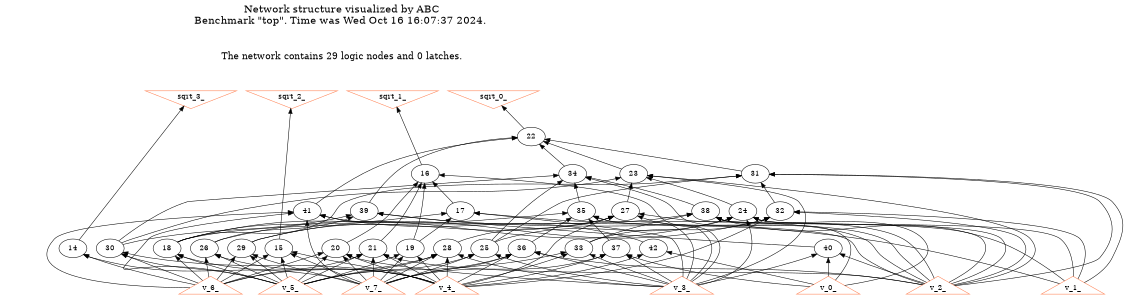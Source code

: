 # Network structure generated by ABC

digraph network {
size = "7.5,10";
center = true;
edge [dir = back];

{
  node [shape = plaintext];
  edge [style = invis];
  LevelTitle1 [label=""];
  LevelTitle2 [label=""];
  Level5 [label = ""];
  Level4 [label = ""];
  Level3 [label = ""];
  Level2 [label = ""];
  Level1 [label = ""];
  Level0 [label = ""];
  LevelTitle1 ->  LevelTitle2 ->  Level5 ->  Level4 ->  Level3 ->  Level2 ->  Level1 ->  Level0;
}

{
  rank = same;
  LevelTitle1;
  title1 [shape=plaintext,
          fontsize=20,
          fontname = "Times-Roman",
          label="Network structure visualized by ABC\nBenchmark \"top\". Time was Wed Oct 16 16:07:37 2024. "
         ];
}

{
  rank = same;
  LevelTitle2;
  title2 [shape=plaintext,
          fontsize=18,
          fontname = "Times-Roman",
          label="The network contains 29 logic nodes and 0 latches.\n"
         ];
}

{
  rank = same;
  Level5;
  Node9 [label = "sqrt_3_", shape = invtriangle, color = coral, fillcolor = coral];
  Node10 [label = "sqrt_2_", shape = invtriangle, color = coral, fillcolor = coral];
  Node11 [label = "sqrt_1_", shape = invtriangle, color = coral, fillcolor = coral];
  Node12 [label = "sqrt_0_", shape = invtriangle, color = coral, fillcolor = coral];
}

{
  rank = same;
  Level4;
  Node22 [label = "22\n", shape = ellipse];
}

{
  rank = same;
  Level3;
  Node16 [label = "16\n", shape = ellipse];
  Node23 [label = "23\n", shape = ellipse];
  Node31 [label = "31\n", shape = ellipse];
  Node34 [label = "34\n", shape = ellipse];
}

{
  rank = same;
  Level2;
  Node17 [label = "17\n", shape = ellipse];
  Node24 [label = "24\n", shape = ellipse];
  Node27 [label = "27\n", shape = ellipse];
  Node32 [label = "32\n", shape = ellipse];
  Node35 [label = "35\n", shape = ellipse];
  Node38 [label = "38\n", shape = ellipse];
  Node39 [label = "39\n", shape = ellipse];
  Node41 [label = "41\n", shape = ellipse];
}

{
  rank = same;
  Level1;
  Node14 [label = "14\n", shape = ellipse];
  Node15 [label = "15\n", shape = ellipse];
  Node18 [label = "18\n", shape = ellipse];
  Node19 [label = "19\n", shape = ellipse];
  Node20 [label = "20\n", shape = ellipse];
  Node21 [label = "21\n", shape = ellipse];
  Node25 [label = "25\n", shape = ellipse];
  Node26 [label = "26\n", shape = ellipse];
  Node28 [label = "28\n", shape = ellipse];
  Node29 [label = "29\n", shape = ellipse];
  Node30 [label = "30\n", shape = ellipse];
  Node33 [label = "33\n", shape = ellipse];
  Node36 [label = "36\n", shape = ellipse];
  Node37 [label = "37\n", shape = ellipse];
  Node40 [label = "40\n", shape = ellipse];
  Node42 [label = "42\n", shape = ellipse];
}

{
  rank = same;
  Level0;
  Node1 [label = "v_6_", shape = triangle, color = coral, fillcolor = coral];
  Node2 [label = "v_7_", shape = triangle, color = coral, fillcolor = coral];
  Node3 [label = "v_4_", shape = triangle, color = coral, fillcolor = coral];
  Node4 [label = "v_5_", shape = triangle, color = coral, fillcolor = coral];
  Node5 [label = "v_2_", shape = triangle, color = coral, fillcolor = coral];
  Node6 [label = "v_3_", shape = triangle, color = coral, fillcolor = coral];
  Node7 [label = "v_0_", shape = triangle, color = coral, fillcolor = coral];
  Node8 [label = "v_1_", shape = triangle, color = coral, fillcolor = coral];
}

title1 -> title2 [style = invis];
title2 -> Node9 [style = invis];
title2 -> Node10 [style = invis];
title2 -> Node11 [style = invis];
title2 -> Node12 [style = invis];
Node9 -> Node10 [style = invis];
Node10 -> Node11 [style = invis];
Node11 -> Node12 [style = invis];
Node9 -> Node14 [style = solid];
Node10 -> Node15 [style = solid];
Node11 -> Node16 [style = solid];
Node12 -> Node22 [style = solid];
Node14 -> Node1 [style = solid];
Node14 -> Node2 [style = solid];
Node15 -> Node1 [style = solid];
Node15 -> Node2 [style = solid];
Node15 -> Node3 [style = solid];
Node15 -> Node4 [style = solid];
Node16 -> Node17 [style = solid];
Node16 -> Node19 [style = solid];
Node16 -> Node20 [style = solid];
Node16 -> Node21 [style = solid];
Node16 -> Node6 [style = solid];
Node17 -> Node18 [style = solid];
Node17 -> Node19 [style = solid];
Node17 -> Node5 [style = solid];
Node17 -> Node6 [style = solid];
Node18 -> Node1 [style = solid];
Node18 -> Node3 [style = solid];
Node18 -> Node4 [style = solid];
Node19 -> Node2 [style = solid];
Node19 -> Node3 [style = solid];
Node19 -> Node4 [style = solid];
Node20 -> Node1 [style = solid];
Node20 -> Node2 [style = solid];
Node20 -> Node3 [style = solid];
Node20 -> Node4 [style = solid];
Node20 -> Node6 [style = solid];
Node21 -> Node1 [style = solid];
Node21 -> Node2 [style = solid];
Node21 -> Node3 [style = solid];
Node21 -> Node4 [style = solid];
Node21 -> Node5 [style = solid];
Node22 -> Node23 [style = solid];
Node22 -> Node31 [style = solid];
Node22 -> Node34 [style = solid];
Node22 -> Node39 [style = solid];
Node22 -> Node41 [style = solid];
Node23 -> Node24 [style = solid];
Node23 -> Node27 [style = solid];
Node23 -> Node30 [style = solid];
Node23 -> Node5 [style = solid];
Node23 -> Node6 [style = solid];
Node24 -> Node25 [style = solid];
Node24 -> Node26 [style = solid];
Node24 -> Node5 [style = solid];
Node24 -> Node6 [style = solid];
Node24 -> Node8 [style = solid];
Node25 -> Node2 [style = solid];
Node25 -> Node4 [style = solid];
Node25 -> Node6 [style = solid];
Node26 -> Node1 [style = solid];
Node26 -> Node3 [style = solid];
Node26 -> Node4 [style = solid];
Node27 -> Node28 [style = solid];
Node27 -> Node29 [style = solid];
Node27 -> Node3 [style = solid];
Node27 -> Node5 [style = solid];
Node27 -> Node6 [style = solid];
Node28 -> Node1 [style = solid];
Node28 -> Node2 [style = solid];
Node28 -> Node3 [style = solid];
Node28 -> Node4 [style = solid];
Node28 -> Node6 [style = solid];
Node29 -> Node1 [style = solid];
Node29 -> Node2 [style = solid];
Node29 -> Node4 [style = solid];
Node30 -> Node1 [style = solid];
Node30 -> Node3 [style = solid];
Node30 -> Node4 [style = solid];
Node31 -> Node32 [style = solid];
Node31 -> Node18 [style = solid];
Node31 -> Node25 [style = solid];
Node31 -> Node5 [style = solid];
Node31 -> Node8 [style = solid];
Node32 -> Node29 [style = solid];
Node32 -> Node33 [style = solid];
Node32 -> Node3 [style = solid];
Node32 -> Node5 [style = solid];
Node32 -> Node8 [style = solid];
Node33 -> Node2 [style = solid];
Node33 -> Node3 [style = solid];
Node33 -> Node6 [style = solid];
Node34 -> Node35 [style = solid];
Node34 -> Node38 [style = solid];
Node34 -> Node30 [style = solid];
Node34 -> Node25 [style = solid];
Node34 -> Node7 [style = solid];
Node35 -> Node18 [style = solid];
Node35 -> Node36 [style = solid];
Node35 -> Node37 [style = solid];
Node35 -> Node5 [style = solid];
Node35 -> Node6 [style = solid];
Node36 -> Node2 [style = solid];
Node36 -> Node3 [style = solid];
Node36 -> Node4 [style = solid];
Node36 -> Node5 [style = solid];
Node36 -> Node6 [style = solid];
Node37 -> Node2 [style = solid];
Node37 -> Node3 [style = solid];
Node37 -> Node6 [style = solid];
Node37 -> Node7 [style = solid];
Node38 -> Node18 [style = solid];
Node38 -> Node33 [style = solid];
Node38 -> Node5 [style = solid];
Node38 -> Node7 [style = solid];
Node38 -> Node8 [style = solid];
Node39 -> Node30 [style = solid];
Node39 -> Node26 [style = solid];
Node39 -> Node40 [style = solid];
Node39 -> Node8 [style = solid];
Node40 -> Node5 [style = solid];
Node40 -> Node6 [style = solid];
Node40 -> Node7 [style = solid];
Node41 -> Node42 [style = solid];
Node41 -> Node1 [style = solid];
Node41 -> Node2 [style = solid];
Node41 -> Node4 [style = solid];
Node41 -> Node5 [style = solid];
Node42 -> Node3 [style = solid];
Node42 -> Node7 [style = solid];
}

